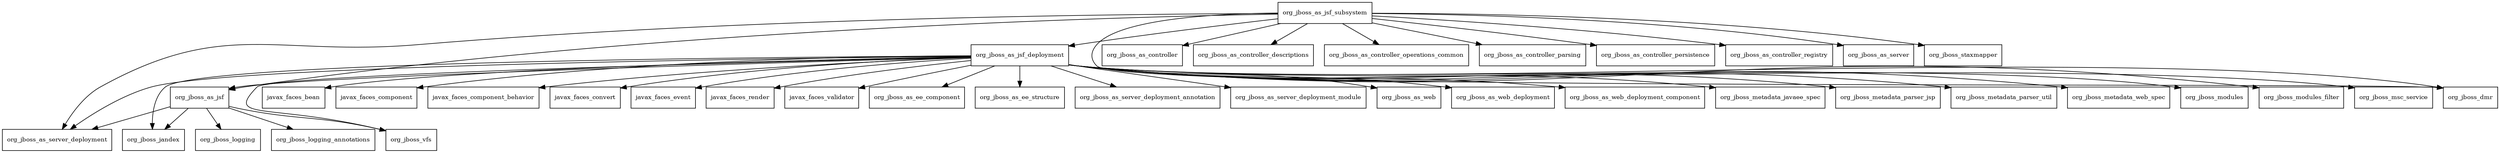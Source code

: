 digraph jboss_as_jsf_7_4_0_Final_redhat_19_package_dependencies {
  node [shape = box, fontsize=10.0];
  org_jboss_as_jsf -> org_jboss_as_server_deployment;
  org_jboss_as_jsf -> org_jboss_jandex;
  org_jboss_as_jsf -> org_jboss_logging;
  org_jboss_as_jsf -> org_jboss_logging_annotations;
  org_jboss_as_jsf -> org_jboss_vfs;
  org_jboss_as_jsf_deployment -> javax_faces_bean;
  org_jboss_as_jsf_deployment -> javax_faces_component;
  org_jboss_as_jsf_deployment -> javax_faces_component_behavior;
  org_jboss_as_jsf_deployment -> javax_faces_convert;
  org_jboss_as_jsf_deployment -> javax_faces_event;
  org_jboss_as_jsf_deployment -> javax_faces_render;
  org_jboss_as_jsf_deployment -> javax_faces_validator;
  org_jboss_as_jsf_deployment -> org_jboss_as_ee_component;
  org_jboss_as_jsf_deployment -> org_jboss_as_ee_structure;
  org_jboss_as_jsf_deployment -> org_jboss_as_jsf;
  org_jboss_as_jsf_deployment -> org_jboss_as_server_deployment;
  org_jboss_as_jsf_deployment -> org_jboss_as_server_deployment_annotation;
  org_jboss_as_jsf_deployment -> org_jboss_as_server_deployment_module;
  org_jboss_as_jsf_deployment -> org_jboss_as_web;
  org_jboss_as_jsf_deployment -> org_jboss_as_web_deployment;
  org_jboss_as_jsf_deployment -> org_jboss_as_web_deployment_component;
  org_jboss_as_jsf_deployment -> org_jboss_dmr;
  org_jboss_as_jsf_deployment -> org_jboss_jandex;
  org_jboss_as_jsf_deployment -> org_jboss_metadata_javaee_spec;
  org_jboss_as_jsf_deployment -> org_jboss_metadata_parser_jsp;
  org_jboss_as_jsf_deployment -> org_jboss_metadata_parser_util;
  org_jboss_as_jsf_deployment -> org_jboss_metadata_web_spec;
  org_jboss_as_jsf_deployment -> org_jboss_modules;
  org_jboss_as_jsf_deployment -> org_jboss_modules_filter;
  org_jboss_as_jsf_deployment -> org_jboss_msc_service;
  org_jboss_as_jsf_deployment -> org_jboss_vfs;
  org_jboss_as_jsf_subsystem -> org_jboss_as_controller;
  org_jboss_as_jsf_subsystem -> org_jboss_as_controller_descriptions;
  org_jboss_as_jsf_subsystem -> org_jboss_as_controller_operations_common;
  org_jboss_as_jsf_subsystem -> org_jboss_as_controller_parsing;
  org_jboss_as_jsf_subsystem -> org_jboss_as_controller_persistence;
  org_jboss_as_jsf_subsystem -> org_jboss_as_controller_registry;
  org_jboss_as_jsf_subsystem -> org_jboss_as_jsf;
  org_jboss_as_jsf_subsystem -> org_jboss_as_jsf_deployment;
  org_jboss_as_jsf_subsystem -> org_jboss_as_server;
  org_jboss_as_jsf_subsystem -> org_jboss_as_server_deployment;
  org_jboss_as_jsf_subsystem -> org_jboss_dmr;
  org_jboss_as_jsf_subsystem -> org_jboss_staxmapper;
}
